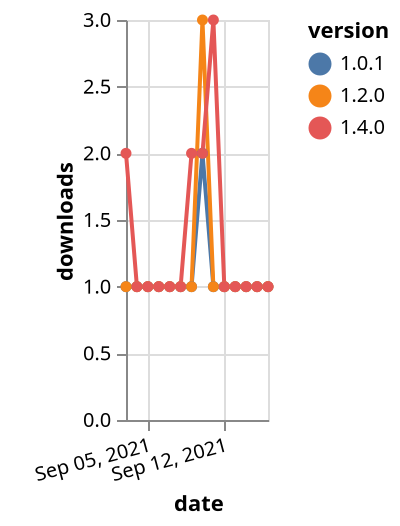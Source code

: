 {"$schema": "https://vega.github.io/schema/vega-lite/v5.json", "description": "A simple bar chart with embedded data.", "data": {"values": [{"date": "2021-09-03", "total": 169, "delta": 1, "version": "1.0.1"}, {"date": "2021-09-04", "total": 170, "delta": 1, "version": "1.0.1"}, {"date": "2021-09-05", "total": 171, "delta": 1, "version": "1.0.1"}, {"date": "2021-09-06", "total": 172, "delta": 1, "version": "1.0.1"}, {"date": "2021-09-07", "total": 173, "delta": 1, "version": "1.0.1"}, {"date": "2021-09-08", "total": 174, "delta": 1, "version": "1.0.1"}, {"date": "2021-09-09", "total": 175, "delta": 1, "version": "1.0.1"}, {"date": "2021-09-10", "total": 177, "delta": 2, "version": "1.0.1"}, {"date": "2021-09-11", "total": 178, "delta": 1, "version": "1.0.1"}, {"date": "2021-09-12", "total": 179, "delta": 1, "version": "1.0.1"}, {"date": "2021-09-13", "total": 180, "delta": 1, "version": "1.0.1"}, {"date": "2021-09-14", "total": 181, "delta": 1, "version": "1.0.1"}, {"date": "2021-09-15", "total": 182, "delta": 1, "version": "1.0.1"}, {"date": "2021-09-16", "total": 183, "delta": 1, "version": "1.0.1"}, {"date": "2021-09-03", "total": 200, "delta": 1, "version": "1.2.0"}, {"date": "2021-09-04", "total": 201, "delta": 1, "version": "1.2.0"}, {"date": "2021-09-05", "total": 202, "delta": 1, "version": "1.2.0"}, {"date": "2021-09-06", "total": 203, "delta": 1, "version": "1.2.0"}, {"date": "2021-09-07", "total": 204, "delta": 1, "version": "1.2.0"}, {"date": "2021-09-08", "total": 205, "delta": 1, "version": "1.2.0"}, {"date": "2021-09-09", "total": 206, "delta": 1, "version": "1.2.0"}, {"date": "2021-09-10", "total": 209, "delta": 3, "version": "1.2.0"}, {"date": "2021-09-11", "total": 210, "delta": 1, "version": "1.2.0"}, {"date": "2021-09-12", "total": 211, "delta": 1, "version": "1.2.0"}, {"date": "2021-09-13", "total": 212, "delta": 1, "version": "1.2.0"}, {"date": "2021-09-14", "total": 213, "delta": 1, "version": "1.2.0"}, {"date": "2021-09-15", "total": 214, "delta": 1, "version": "1.2.0"}, {"date": "2021-09-16", "total": 215, "delta": 1, "version": "1.2.0"}, {"date": "2021-09-03", "total": 126, "delta": 2, "version": "1.4.0"}, {"date": "2021-09-04", "total": 127, "delta": 1, "version": "1.4.0"}, {"date": "2021-09-05", "total": 128, "delta": 1, "version": "1.4.0"}, {"date": "2021-09-06", "total": 129, "delta": 1, "version": "1.4.0"}, {"date": "2021-09-07", "total": 130, "delta": 1, "version": "1.4.0"}, {"date": "2021-09-08", "total": 131, "delta": 1, "version": "1.4.0"}, {"date": "2021-09-09", "total": 133, "delta": 2, "version": "1.4.0"}, {"date": "2021-09-10", "total": 135, "delta": 2, "version": "1.4.0"}, {"date": "2021-09-11", "total": 138, "delta": 3, "version": "1.4.0"}, {"date": "2021-09-12", "total": 139, "delta": 1, "version": "1.4.0"}, {"date": "2021-09-13", "total": 140, "delta": 1, "version": "1.4.0"}, {"date": "2021-09-14", "total": 141, "delta": 1, "version": "1.4.0"}, {"date": "2021-09-15", "total": 142, "delta": 1, "version": "1.4.0"}, {"date": "2021-09-16", "total": 143, "delta": 1, "version": "1.4.0"}]}, "width": "container", "mark": {"type": "line", "point": {"filled": true}}, "encoding": {"x": {"field": "date", "type": "temporal", "timeUnit": "yearmonthdate", "title": "date", "axis": {"labelAngle": -15}}, "y": {"field": "delta", "type": "quantitative", "title": "downloads"}, "color": {"field": "version", "type": "nominal"}, "tooltip": {"field": "delta"}}}